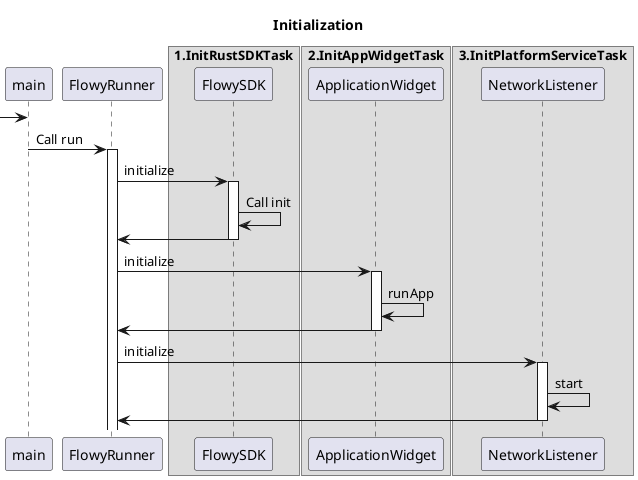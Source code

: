 @startuml FlowySDK
title Initialization
[-> main
main -> FlowyRunner ++ : Call run
box " 1.InitRustSDKTask "
FlowyRunner -> FlowySDK ++: initialize
FlowySDK -> FlowySDK: Call init
FlowySDK -> FlowyRunner --
end box


box " 2.InitAppWidgetTask "
FlowyRunner -> ApplicationWidget ++: initialize
ApplicationWidget -> ApplicationWidget: runApp
ApplicationWidget -> FlowyRunner --
end box


box " 3.InitPlatformServiceTask "
FlowyRunner -> NetworkListener ++: initialize
NetworkListener -> NetworkListener: start
NetworkListener -> FlowyRunner --
end box

@enduml




@startuml FlowySDK
title AppFlowy Application
top to bottom direction
skinparam linetype ortho

package "Front-end (Flutter)"  {
    node User as "User" #F7931E {
        component [user_p] as "Presentation layer" #DDDDDD
    }
    node Folder as "Folder"  #00B5FF {
        component [folder_p] as "Presentation layer" #DDDDDD
    }
}

package "FlowySDK (Back-end)"  {
    node Flowy_user as "User" #F7931E {
        component [flowy_user_a] as "Application layer" #DDDDDD
        component [flowy_user_d] as "Domain layer" #DDDDDD
        component [flowy_user_i] as "Infrastructure layer" #DDDDDD
    }
    node Flowy_folder as "Folder" #00B5FF {
        component [flowy_folder_a] as "Application layer" #DDDDDD
        component [flowy_folder_d] as "Domain layer" #DDDDDD
        component [flowy_folder_i] as "Infrastructure layer" #DDDDDD
    }

}

folder_p ..> flowy_folder_a
user_p ..> flowy_user_a

flowy_folder_a ..> flowy_folder_d
flowy_folder_a ..> flowy_folder_i
flowy_folder_d <.. flowy_folder_i


flowy_user_a ..> flowy_user_d
flowy_user_a ..> flowy_user_i
flowy_user_d <.. flowy_user_i

@enduml

@startuml FlowySDK
title AppFlowy Application
top to bottom direction
skinparam linetype ortho

package "Front-end (Flutter)"  {
    node User as "User" #F7931E {
        component [user_p] as "Presentation layer" #DDDDDD
    }
    node Folder as "Folder"  #00B5FF {
        component [folder_p] as "Presentation layer" #DDDDDD
    }
    node FFI_Frontend as "FFI" #FB006D
}


package "Back-end (Rust)"  {
    node FFI_Backend as "FFI" #FB006D

    node flowy_dispatcher as "Dispatcher" {
    }

    node Flowy_user as "User" #F7931E {
        component [flowy_user_a] as "Application layer" #DDDDDD
        component [flowy_user_d] as "Domain layer" #DDDDDD
        component [flowy_user_i] as "Infrastructure layer" #DDDDDD
    }
    node Flowy_folder as "Folder" #00B5FF {
        component [flowy_folder_a] as "Application layer" #DDDDDD
        component [flowy_folder_d] as "Domain layer" #DDDDDD
        component [flowy_folder_i] as "Infrastructure layer" #DDDDDD
    }
}

folder_p ..> FFI_Frontend : FolderEvent
user_p ..> FFI_Frontend : UserEvent

FFI_Frontend ..> FFI_Backend : Bytes
FFI_Backend ..> flowy_dispatcher

flowy_folder_a <.. flowy_dispatcher: FolderEvent
flowy_user_a <.. flowy_dispatcher : UserEvent

flowy_folder_a ..> flowy_folder_d
flowy_folder_a ..> flowy_folder_i
flowy_folder_d <.. flowy_folder_i


flowy_user_a ..> flowy_user_d
flowy_user_a ..> flowy_user_i
flowy_user_d <.. flowy_user_i
@enduml